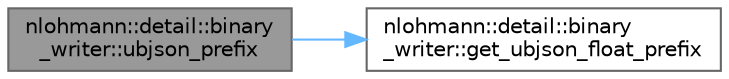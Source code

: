 digraph "nlohmann::detail::binary_writer::ubjson_prefix"
{
 // LATEX_PDF_SIZE
  bgcolor="transparent";
  edge [fontname=Helvetica,fontsize=10,labelfontname=Helvetica,labelfontsize=10];
  node [fontname=Helvetica,fontsize=10,shape=box,height=0.2,width=0.4];
  rankdir="LR";
  Node1 [label="nlohmann::detail::binary\l_writer::ubjson_prefix",height=0.2,width=0.4,color="gray40", fillcolor="grey60", style="filled", fontcolor="black",tooltip="determine the type prefix of container values"];
  Node1 -> Node2 [color="steelblue1",style="solid"];
  Node2 [label="nlohmann::detail::binary\l_writer::get_ubjson_float_prefix",height=0.2,width=0.4,color="grey40", fillcolor="white", style="filled",URL="$a02039.html#a6837b20574152f7f645d0f6cd9fafdeb",tooltip=" "];
}
